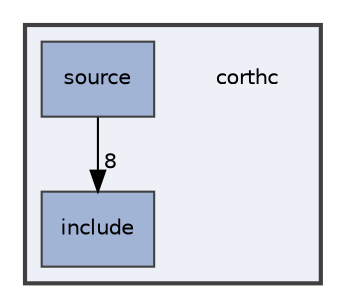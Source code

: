 digraph "corthc"
{
 // LATEX_PDF_SIZE
  edge [fontname="Helvetica",fontsize="10",labelfontname="Helvetica",labelfontsize="10"];
  node [fontname="Helvetica",fontsize="10",shape=record];
  compound=true
  subgraph clusterdir_9abcda084b2d99e3110da6d9ff0a084d {
    graph [ bgcolor="#edf0f7", pencolor="grey25", style="filled,bold,", label="", fontname="Helvetica", fontsize="10", URL="dir_9abcda084b2d99e3110da6d9ff0a084d.html"]
    dir_9abcda084b2d99e3110da6d9ff0a084d [shape=plaintext, label="corthc"];
  dir_3a06d0b0989642fdcd766da6d26ea6c0 [shape=box, label="include", style="filled,", fillcolor="#a2b4d6", color="grey25", URL="dir_3a06d0b0989642fdcd766da6d26ea6c0.html"];
  dir_dd3e389259598f26868645d79ab33efa [shape=box, label="source", style="filled,", fillcolor="#a2b4d6", color="grey25", URL="dir_dd3e389259598f26868645d79ab33efa.html"];
  }
  dir_dd3e389259598f26868645d79ab33efa->dir_3a06d0b0989642fdcd766da6d26ea6c0 [headlabel="8", labeldistance=1.5 headhref="dir_000002_000001.html"];
}
